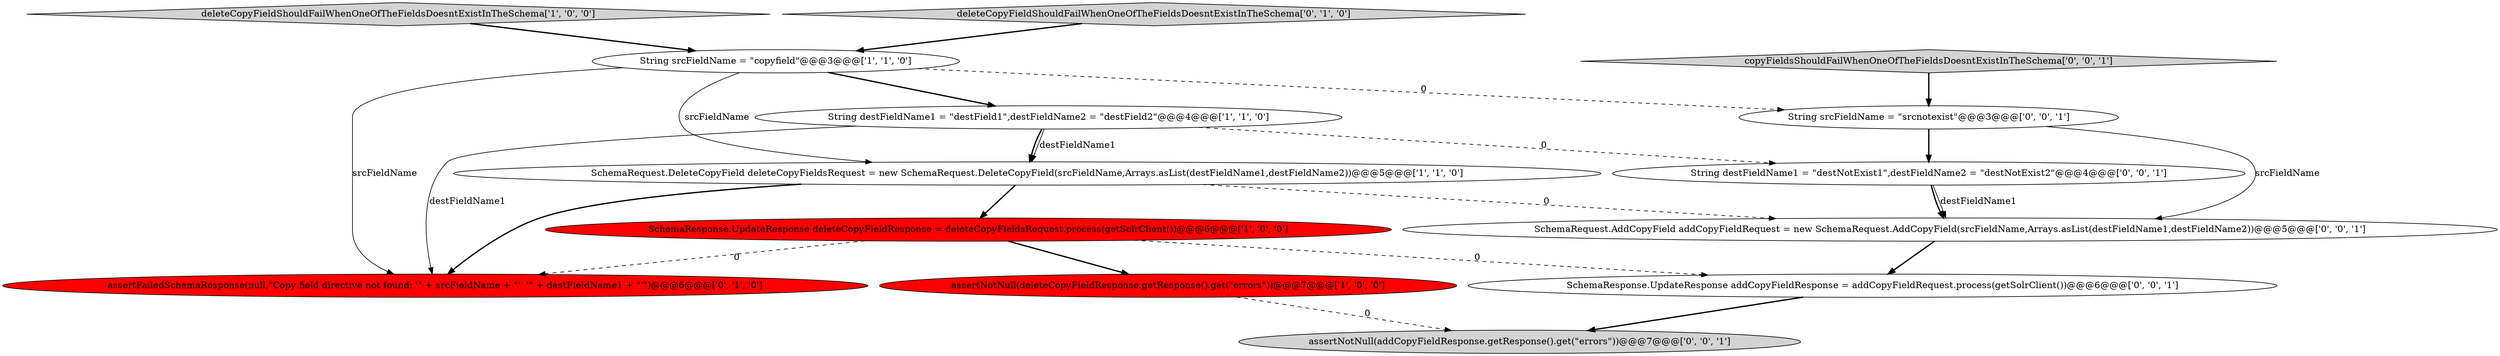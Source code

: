 digraph {
1 [style = filled, label = "String srcFieldName = \"copyfield\"@@@3@@@['1', '1', '0']", fillcolor = white, shape = ellipse image = "AAA0AAABBB1BBB"];
12 [style = filled, label = "copyFieldsShouldFailWhenOneOfTheFieldsDoesntExistInTheSchema['0', '0', '1']", fillcolor = lightgray, shape = diamond image = "AAA0AAABBB3BBB"];
10 [style = filled, label = "String srcFieldName = \"srcnotexist\"@@@3@@@['0', '0', '1']", fillcolor = white, shape = ellipse image = "AAA0AAABBB3BBB"];
2 [style = filled, label = "SchemaResponse.UpdateResponse deleteCopyFieldResponse = deleteCopyFieldsRequest.process(getSolrClient())@@@6@@@['1', '0', '0']", fillcolor = red, shape = ellipse image = "AAA1AAABBB1BBB"];
11 [style = filled, label = "SchemaRequest.AddCopyField addCopyFieldRequest = new SchemaRequest.AddCopyField(srcFieldName,Arrays.asList(destFieldName1,destFieldName2))@@@5@@@['0', '0', '1']", fillcolor = white, shape = ellipse image = "AAA0AAABBB3BBB"];
13 [style = filled, label = "SchemaResponse.UpdateResponse addCopyFieldResponse = addCopyFieldRequest.process(getSolrClient())@@@6@@@['0', '0', '1']", fillcolor = white, shape = ellipse image = "AAA0AAABBB3BBB"];
5 [style = filled, label = "String destFieldName1 = \"destField1\",destFieldName2 = \"destField2\"@@@4@@@['1', '1', '0']", fillcolor = white, shape = ellipse image = "AAA0AAABBB1BBB"];
9 [style = filled, label = "assertNotNull(addCopyFieldResponse.getResponse().get(\"errors\"))@@@7@@@['0', '0', '1']", fillcolor = lightgray, shape = ellipse image = "AAA0AAABBB3BBB"];
7 [style = filled, label = "assertFailedSchemaResponse(null,\"Copy field directive not found: '\" + srcFieldName + \"'  '\" + destFieldName1 + \"'\")@@@6@@@['0', '1', '0']", fillcolor = red, shape = ellipse image = "AAA1AAABBB2BBB"];
0 [style = filled, label = "deleteCopyFieldShouldFailWhenOneOfTheFieldsDoesntExistInTheSchema['1', '0', '0']", fillcolor = lightgray, shape = diamond image = "AAA0AAABBB1BBB"];
3 [style = filled, label = "assertNotNull(deleteCopyFieldResponse.getResponse().get(\"errors\"))@@@7@@@['1', '0', '0']", fillcolor = red, shape = ellipse image = "AAA1AAABBB1BBB"];
8 [style = filled, label = "String destFieldName1 = \"destNotExist1\",destFieldName2 = \"destNotExist2\"@@@4@@@['0', '0', '1']", fillcolor = white, shape = ellipse image = "AAA0AAABBB3BBB"];
6 [style = filled, label = "deleteCopyFieldShouldFailWhenOneOfTheFieldsDoesntExistInTheSchema['0', '1', '0']", fillcolor = lightgray, shape = diamond image = "AAA0AAABBB2BBB"];
4 [style = filled, label = "SchemaRequest.DeleteCopyField deleteCopyFieldsRequest = new SchemaRequest.DeleteCopyField(srcFieldName,Arrays.asList(destFieldName1,destFieldName2))@@@5@@@['1', '1', '0']", fillcolor = white, shape = ellipse image = "AAA0AAABBB1BBB"];
1->5 [style = bold, label=""];
5->4 [style = solid, label="destFieldName1"];
10->11 [style = solid, label="srcFieldName"];
2->3 [style = bold, label=""];
4->2 [style = bold, label=""];
1->10 [style = dashed, label="0"];
2->7 [style = dashed, label="0"];
5->7 [style = solid, label="destFieldName1"];
4->7 [style = bold, label=""];
8->11 [style = solid, label="destFieldName1"];
1->7 [style = solid, label="srcFieldName"];
6->1 [style = bold, label=""];
12->10 [style = bold, label=""];
10->8 [style = bold, label=""];
3->9 [style = dashed, label="0"];
2->13 [style = dashed, label="0"];
0->1 [style = bold, label=""];
11->13 [style = bold, label=""];
5->4 [style = bold, label=""];
5->8 [style = dashed, label="0"];
13->9 [style = bold, label=""];
4->11 [style = dashed, label="0"];
1->4 [style = solid, label="srcFieldName"];
8->11 [style = bold, label=""];
}

